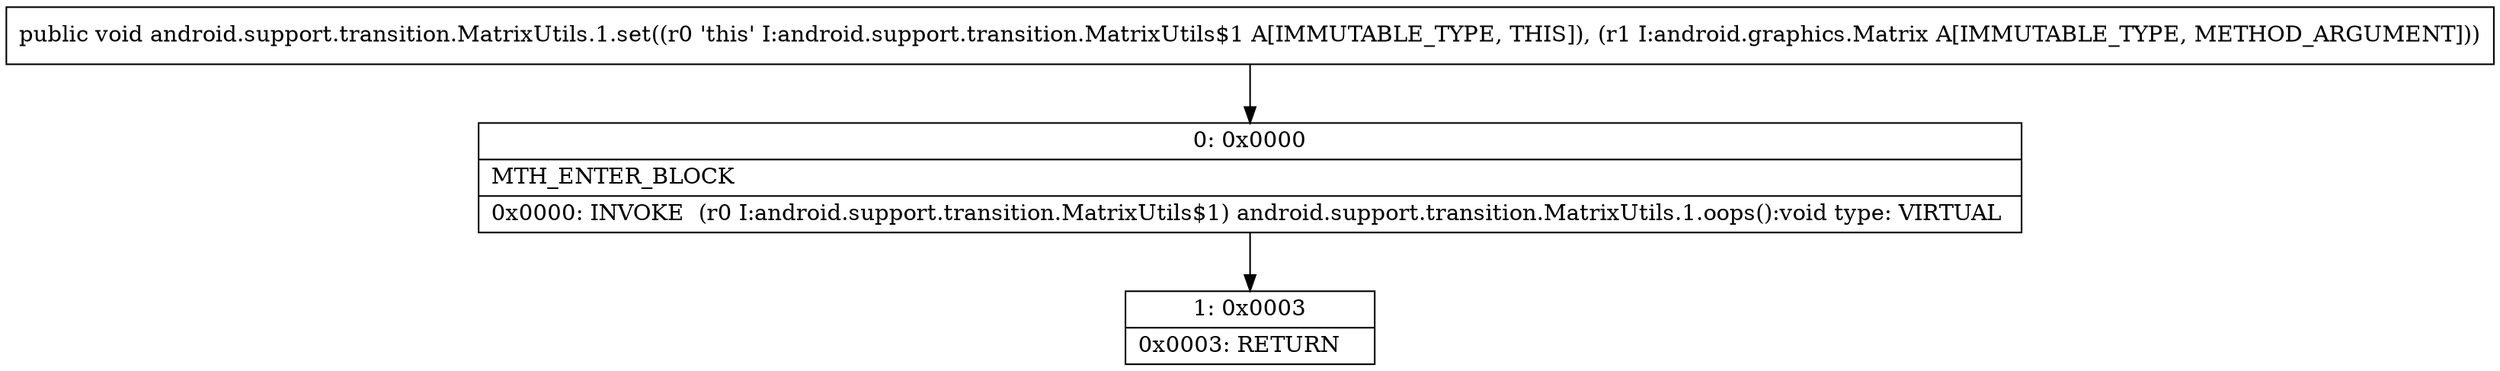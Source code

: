digraph "CFG forandroid.support.transition.MatrixUtils.1.set(Landroid\/graphics\/Matrix;)V" {
Node_0 [shape=record,label="{0\:\ 0x0000|MTH_ENTER_BLOCK\l|0x0000: INVOKE  (r0 I:android.support.transition.MatrixUtils$1) android.support.transition.MatrixUtils.1.oops():void type: VIRTUAL \l}"];
Node_1 [shape=record,label="{1\:\ 0x0003|0x0003: RETURN   \l}"];
MethodNode[shape=record,label="{public void android.support.transition.MatrixUtils.1.set((r0 'this' I:android.support.transition.MatrixUtils$1 A[IMMUTABLE_TYPE, THIS]), (r1 I:android.graphics.Matrix A[IMMUTABLE_TYPE, METHOD_ARGUMENT])) }"];
MethodNode -> Node_0;
Node_0 -> Node_1;
}

